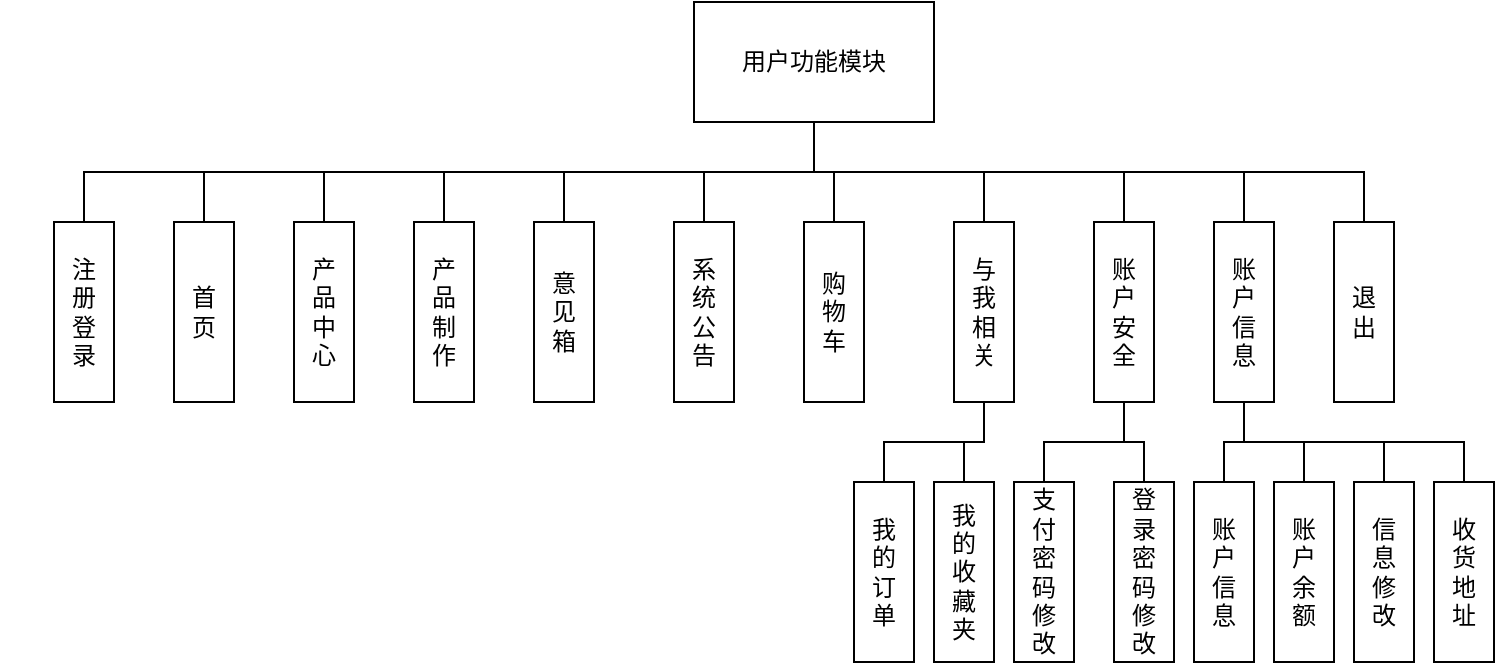 <mxfile version="17.4.6" type="github" pages="4">
  <diagram id="lKvVmat3P1DBOVGGgUVo" name="Page-1">
    <mxGraphModel dx="405" dy="1656" grid="1" gridSize="10" guides="1" tooltips="1" connect="1" arrows="1" fold="1" page="1" pageScale="1" pageWidth="827" pageHeight="1169" math="0" shadow="0">
      <root>
        <mxCell id="0" />
        <mxCell id="1" parent="0" />
        <mxCell id="-EKRYIy2UMd1qRUs1y4O-7" style="edgeStyle=none;rounded=1;orthogonalLoop=1;jettySize=auto;html=1;fontSize=13;startArrow=none;startFill=0;endArrow=diamondThin;endFill=1;strokeColor=none;strokeWidth=7;" parent="1" edge="1">
          <mxGeometry relative="1" as="geometry">
            <mxPoint x="270" y="52.782" as="targetPoint" />
            <mxPoint x="419.143" y="100" as="sourcePoint" />
          </mxGeometry>
        </mxCell>
        <mxCell id="-EKRYIy2UMd1qRUs1y4O-8" style="edgeStyle=none;rounded=1;orthogonalLoop=1;jettySize=auto;html=1;fontSize=13;startArrow=none;startFill=0;endArrow=diamondThin;endFill=1;strokeColor=none;strokeWidth=7;" parent="1" edge="1">
          <mxGeometry relative="1" as="geometry">
            <mxPoint x="230" y="250" as="targetPoint" />
            <mxPoint x="383.333" y="100" as="sourcePoint" />
          </mxGeometry>
        </mxCell>
        <mxCell id="uvIQG_34vr5-d2SeCR7y-2" value="" style="edgeStyle=elbowEdgeStyle;elbow=vertical;startArrow=none;endArrow=none;rounded=0;" parent="1" source="uvIQG_34vr5-d2SeCR7y-4" target="uvIQG_34vr5-d2SeCR7y-5" edge="1">
          <mxGeometry relative="1" as="geometry" />
        </mxCell>
        <UserObject label="用户功能模块" treeRoot="1" id="uvIQG_34vr5-d2SeCR7y-4">
          <mxCell style="whiteSpace=wrap;html=1;align=center;treeFolding=1;treeMoving=1;newEdgeStyle={&quot;edgeStyle&quot;:&quot;elbowEdgeStyle&quot;,&quot;startArrow&quot;:&quot;none&quot;,&quot;endArrow&quot;:&quot;none&quot;};" parent="1" vertex="1">
            <mxGeometry x="570" y="-50" width="120" height="60" as="geometry" />
          </mxCell>
        </UserObject>
        <mxCell id="uvIQG_34vr5-d2SeCR7y-5" value="注&lt;br&gt;册&lt;br&gt;登&lt;br&gt;录" style="whiteSpace=wrap;html=1;align=center;verticalAlign=middle;treeFolding=1;treeMoving=1;newEdgeStyle={&quot;edgeStyle&quot;:&quot;elbowEdgeStyle&quot;,&quot;startArrow&quot;:&quot;none&quot;,&quot;endArrow&quot;:&quot;none&quot;};" parent="1" vertex="1">
          <mxGeometry x="250" y="60" width="30" height="90" as="geometry" />
        </mxCell>
        <mxCell id="uvIQG_34vr5-d2SeCR7y-19" value="" style="edgeStyle=elbowEdgeStyle;elbow=vertical;startArrow=none;endArrow=none;rounded=0;" parent="1" source="uvIQG_34vr5-d2SeCR7y-4" target="uvIQG_34vr5-d2SeCR7y-20" edge="1">
          <mxGeometry relative="1" as="geometry">
            <mxPoint x="640" y="40" as="sourcePoint" />
          </mxGeometry>
        </mxCell>
        <mxCell id="uvIQG_34vr5-d2SeCR7y-20" value="首&lt;br&gt;页" style="whiteSpace=wrap;html=1;align=center;verticalAlign=middle;treeFolding=1;treeMoving=1;newEdgeStyle={&quot;edgeStyle&quot;:&quot;elbowEdgeStyle&quot;,&quot;startArrow&quot;:&quot;none&quot;,&quot;endArrow&quot;:&quot;none&quot;};" parent="1" vertex="1">
          <mxGeometry x="310" y="60" width="30" height="90" as="geometry" />
        </mxCell>
        <mxCell id="uvIQG_34vr5-d2SeCR7y-21" value="" style="edgeStyle=elbowEdgeStyle;elbow=vertical;startArrow=none;endArrow=none;rounded=0;" parent="1" source="uvIQG_34vr5-d2SeCR7y-4" target="uvIQG_34vr5-d2SeCR7y-22" edge="1">
          <mxGeometry relative="1" as="geometry">
            <mxPoint x="640" y="40" as="sourcePoint" />
          </mxGeometry>
        </mxCell>
        <mxCell id="uvIQG_34vr5-d2SeCR7y-22" value="产&lt;br&gt;品&lt;br&gt;中&lt;br&gt;心" style="whiteSpace=wrap;html=1;align=center;verticalAlign=middle;treeFolding=1;treeMoving=1;newEdgeStyle={&quot;edgeStyle&quot;:&quot;elbowEdgeStyle&quot;,&quot;startArrow&quot;:&quot;none&quot;,&quot;endArrow&quot;:&quot;none&quot;};" parent="1" vertex="1">
          <mxGeometry x="370" y="60" width="30" height="90" as="geometry" />
        </mxCell>
        <mxCell id="uvIQG_34vr5-d2SeCR7y-23" value="" style="edgeStyle=elbowEdgeStyle;elbow=vertical;startArrow=none;endArrow=none;rounded=0;" parent="1" source="uvIQG_34vr5-d2SeCR7y-4" target="uvIQG_34vr5-d2SeCR7y-24" edge="1">
          <mxGeometry relative="1" as="geometry">
            <mxPoint x="640" y="40" as="sourcePoint" />
          </mxGeometry>
        </mxCell>
        <mxCell id="uvIQG_34vr5-d2SeCR7y-24" value="产&lt;br&gt;品&lt;br&gt;制&lt;br&gt;作" style="whiteSpace=wrap;html=1;align=center;verticalAlign=middle;treeFolding=1;treeMoving=1;newEdgeStyle={&quot;edgeStyle&quot;:&quot;elbowEdgeStyle&quot;,&quot;startArrow&quot;:&quot;none&quot;,&quot;endArrow&quot;:&quot;none&quot;};" parent="1" vertex="1">
          <mxGeometry x="430" y="60" width="30" height="90" as="geometry" />
        </mxCell>
        <mxCell id="uvIQG_34vr5-d2SeCR7y-25" value="" style="edgeStyle=elbowEdgeStyle;elbow=vertical;startArrow=none;endArrow=none;rounded=0;" parent="1" source="uvIQG_34vr5-d2SeCR7y-4" target="uvIQG_34vr5-d2SeCR7y-26" edge="1">
          <mxGeometry relative="1" as="geometry">
            <mxPoint x="640" y="40" as="sourcePoint" />
          </mxGeometry>
        </mxCell>
        <mxCell id="uvIQG_34vr5-d2SeCR7y-26" value="意&lt;br&gt;见&lt;br&gt;箱" style="whiteSpace=wrap;html=1;align=center;verticalAlign=middle;treeFolding=1;treeMoving=1;newEdgeStyle={&quot;edgeStyle&quot;:&quot;elbowEdgeStyle&quot;,&quot;startArrow&quot;:&quot;none&quot;,&quot;endArrow&quot;:&quot;none&quot;};" parent="1" vertex="1">
          <mxGeometry x="490" y="60" width="30" height="90" as="geometry" />
        </mxCell>
        <mxCell id="uvIQG_34vr5-d2SeCR7y-27" value="" style="edgeStyle=elbowEdgeStyle;elbow=vertical;startArrow=none;endArrow=none;rounded=0;" parent="1" source="uvIQG_34vr5-d2SeCR7y-4" target="uvIQG_34vr5-d2SeCR7y-28" edge="1">
          <mxGeometry relative="1" as="geometry">
            <mxPoint x="640" y="40" as="sourcePoint" />
          </mxGeometry>
        </mxCell>
        <mxCell id="uvIQG_34vr5-d2SeCR7y-28" value="系&lt;br&gt;统&lt;br&gt;公&lt;br&gt;告" style="whiteSpace=wrap;html=1;align=center;verticalAlign=middle;treeFolding=1;treeMoving=1;newEdgeStyle={&quot;edgeStyle&quot;:&quot;elbowEdgeStyle&quot;,&quot;startArrow&quot;:&quot;none&quot;,&quot;endArrow&quot;:&quot;none&quot;};" parent="1" vertex="1">
          <mxGeometry x="560" y="60" width="30" height="90" as="geometry" />
        </mxCell>
        <mxCell id="uvIQG_34vr5-d2SeCR7y-29" value="" style="edgeStyle=elbowEdgeStyle;elbow=vertical;startArrow=none;endArrow=none;rounded=0;" parent="1" source="uvIQG_34vr5-d2SeCR7y-4" target="uvIQG_34vr5-d2SeCR7y-30" edge="1">
          <mxGeometry relative="1" as="geometry">
            <mxPoint x="640" y="40" as="sourcePoint" />
          </mxGeometry>
        </mxCell>
        <mxCell id="uvIQG_34vr5-d2SeCR7y-30" value="购&lt;br&gt;物&lt;br&gt;车" style="whiteSpace=wrap;html=1;align=center;verticalAlign=middle;treeFolding=1;treeMoving=1;newEdgeStyle={&quot;edgeStyle&quot;:&quot;elbowEdgeStyle&quot;,&quot;startArrow&quot;:&quot;none&quot;,&quot;endArrow&quot;:&quot;none&quot;};" parent="1" vertex="1">
          <mxGeometry x="625" y="60" width="30" height="90" as="geometry" />
        </mxCell>
        <mxCell id="uvIQG_34vr5-d2SeCR7y-31" value="" style="edgeStyle=elbowEdgeStyle;elbow=vertical;startArrow=none;endArrow=none;rounded=0;" parent="1" source="uvIQG_34vr5-d2SeCR7y-4" target="uvIQG_34vr5-d2SeCR7y-32" edge="1">
          <mxGeometry relative="1" as="geometry">
            <mxPoint x="640" y="40" as="sourcePoint" />
          </mxGeometry>
        </mxCell>
        <mxCell id="uvIQG_34vr5-d2SeCR7y-32" value="与&lt;br&gt;我&lt;br&gt;相&lt;br&gt;关" style="whiteSpace=wrap;html=1;align=center;verticalAlign=middle;treeFolding=1;treeMoving=1;newEdgeStyle={&quot;edgeStyle&quot;:&quot;elbowEdgeStyle&quot;,&quot;startArrow&quot;:&quot;none&quot;,&quot;endArrow&quot;:&quot;none&quot;};" parent="1" vertex="1">
          <mxGeometry x="700" y="60" width="30" height="90" as="geometry" />
        </mxCell>
        <mxCell id="uvIQG_34vr5-d2SeCR7y-33" value="" style="edgeStyle=elbowEdgeStyle;elbow=vertical;startArrow=none;endArrow=none;rounded=0;" parent="1" source="uvIQG_34vr5-d2SeCR7y-4" target="uvIQG_34vr5-d2SeCR7y-34" edge="1">
          <mxGeometry relative="1" as="geometry">
            <mxPoint x="640" y="40" as="sourcePoint" />
          </mxGeometry>
        </mxCell>
        <mxCell id="uvIQG_34vr5-d2SeCR7y-34" value="账&lt;br&gt;户&lt;br&gt;安&lt;br&gt;全" style="whiteSpace=wrap;html=1;align=center;verticalAlign=middle;treeFolding=1;treeMoving=1;newEdgeStyle={&quot;edgeStyle&quot;:&quot;elbowEdgeStyle&quot;,&quot;startArrow&quot;:&quot;none&quot;,&quot;endArrow&quot;:&quot;none&quot;};" parent="1" vertex="1">
          <mxGeometry x="770" y="60" width="30" height="90" as="geometry" />
        </mxCell>
        <mxCell id="uvIQG_34vr5-d2SeCR7y-35" value="" style="edgeStyle=elbowEdgeStyle;elbow=vertical;startArrow=none;endArrow=none;rounded=0;" parent="1" source="uvIQG_34vr5-d2SeCR7y-4" target="uvIQG_34vr5-d2SeCR7y-36" edge="1">
          <mxGeometry relative="1" as="geometry">
            <mxPoint x="640" y="40" as="sourcePoint" />
          </mxGeometry>
        </mxCell>
        <mxCell id="uvIQG_34vr5-d2SeCR7y-36" value="账&lt;br&gt;户&lt;br&gt;信&lt;br&gt;息" style="whiteSpace=wrap;html=1;align=center;verticalAlign=middle;treeFolding=1;treeMoving=1;newEdgeStyle={&quot;edgeStyle&quot;:&quot;elbowEdgeStyle&quot;,&quot;startArrow&quot;:&quot;none&quot;,&quot;endArrow&quot;:&quot;none&quot;};" parent="1" vertex="1">
          <mxGeometry x="830" y="60" width="30" height="90" as="geometry" />
        </mxCell>
        <mxCell id="uvIQG_34vr5-d2SeCR7y-37" value="" style="edgeStyle=elbowEdgeStyle;elbow=vertical;startArrow=none;endArrow=none;rounded=0;" parent="1" source="uvIQG_34vr5-d2SeCR7y-4" target="uvIQG_34vr5-d2SeCR7y-38" edge="1">
          <mxGeometry relative="1" as="geometry">
            <mxPoint x="640" y="40" as="sourcePoint" />
          </mxGeometry>
        </mxCell>
        <mxCell id="uvIQG_34vr5-d2SeCR7y-38" value="退&lt;br&gt;出" style="whiteSpace=wrap;html=1;align=center;verticalAlign=middle;treeFolding=1;treeMoving=1;newEdgeStyle={&quot;edgeStyle&quot;:&quot;elbowEdgeStyle&quot;,&quot;startArrow&quot;:&quot;none&quot;,&quot;endArrow&quot;:&quot;none&quot;};" parent="1" vertex="1">
          <mxGeometry x="890" y="60" width="30" height="90" as="geometry" />
        </mxCell>
        <mxCell id="uvIQG_34vr5-d2SeCR7y-46" value="" style="edgeStyle=elbowEdgeStyle;elbow=vertical;startArrow=none;endArrow=none;rounded=0;" parent="1" source="uvIQG_34vr5-d2SeCR7y-32" target="uvIQG_34vr5-d2SeCR7y-47" edge="1">
          <mxGeometry relative="1" as="geometry">
            <mxPoint x="630" y="20" as="sourcePoint" />
          </mxGeometry>
        </mxCell>
        <mxCell id="uvIQG_34vr5-d2SeCR7y-47" value="我&lt;br&gt;的&lt;br&gt;订&lt;br&gt;单" style="whiteSpace=wrap;html=1;align=center;verticalAlign=middle;treeFolding=1;treeMoving=1;newEdgeStyle={&quot;edgeStyle&quot;:&quot;elbowEdgeStyle&quot;,&quot;startArrow&quot;:&quot;none&quot;,&quot;endArrow&quot;:&quot;none&quot;};" parent="1" vertex="1">
          <mxGeometry x="650" y="190" width="30" height="90" as="geometry" />
        </mxCell>
        <mxCell id="uvIQG_34vr5-d2SeCR7y-48" value="" style="edgeStyle=elbowEdgeStyle;elbow=vertical;startArrow=none;endArrow=none;rounded=0;" parent="1" source="uvIQG_34vr5-d2SeCR7y-32" target="uvIQG_34vr5-d2SeCR7y-49" edge="1">
          <mxGeometry relative="1" as="geometry">
            <mxPoint x="630" y="150" as="sourcePoint" />
          </mxGeometry>
        </mxCell>
        <mxCell id="uvIQG_34vr5-d2SeCR7y-49" value="我&lt;br&gt;的&lt;br&gt;收&lt;br&gt;藏&lt;br&gt;夹" style="whiteSpace=wrap;html=1;align=center;verticalAlign=middle;treeFolding=1;treeMoving=1;newEdgeStyle={&quot;edgeStyle&quot;:&quot;elbowEdgeStyle&quot;,&quot;startArrow&quot;:&quot;none&quot;,&quot;endArrow&quot;:&quot;none&quot;};" parent="1" vertex="1">
          <mxGeometry x="690" y="190" width="30" height="90" as="geometry" />
        </mxCell>
        <mxCell id="uvIQG_34vr5-d2SeCR7y-50" value="" style="edgeStyle=elbowEdgeStyle;elbow=vertical;startArrow=none;endArrow=none;rounded=0;" parent="1" source="uvIQG_34vr5-d2SeCR7y-34" target="uvIQG_34vr5-d2SeCR7y-51" edge="1">
          <mxGeometry relative="1" as="geometry">
            <mxPoint x="630" y="20" as="sourcePoint" />
          </mxGeometry>
        </mxCell>
        <mxCell id="uvIQG_34vr5-d2SeCR7y-51" value="支&lt;br&gt;付&lt;br&gt;密&lt;br&gt;码&lt;br&gt;修&lt;br&gt;改" style="whiteSpace=wrap;html=1;align=center;verticalAlign=middle;treeFolding=1;treeMoving=1;newEdgeStyle={&quot;edgeStyle&quot;:&quot;elbowEdgeStyle&quot;,&quot;startArrow&quot;:&quot;none&quot;,&quot;endArrow&quot;:&quot;none&quot;};" parent="1" vertex="1">
          <mxGeometry x="730" y="190" width="30" height="90" as="geometry" />
        </mxCell>
        <mxCell id="uvIQG_34vr5-d2SeCR7y-52" value="" style="edgeStyle=elbowEdgeStyle;elbow=vertical;startArrow=none;endArrow=none;rounded=0;" parent="1" source="uvIQG_34vr5-d2SeCR7y-34" target="uvIQG_34vr5-d2SeCR7y-53" edge="1">
          <mxGeometry relative="1" as="geometry">
            <mxPoint x="705" y="150" as="sourcePoint" />
          </mxGeometry>
        </mxCell>
        <mxCell id="uvIQG_34vr5-d2SeCR7y-53" value="登&lt;br&gt;录&lt;br&gt;密&lt;br&gt;码&lt;br&gt;修&lt;br&gt;改" style="whiteSpace=wrap;html=1;align=center;verticalAlign=middle;treeFolding=1;treeMoving=1;newEdgeStyle={&quot;edgeStyle&quot;:&quot;elbowEdgeStyle&quot;,&quot;startArrow&quot;:&quot;none&quot;,&quot;endArrow&quot;:&quot;none&quot;};" parent="1" vertex="1">
          <mxGeometry x="780" y="190" width="30" height="90" as="geometry" />
        </mxCell>
        <mxCell id="uvIQG_34vr5-d2SeCR7y-55" value="" style="edgeStyle=elbowEdgeStyle;elbow=vertical;startArrow=none;endArrow=none;rounded=0;" parent="1" source="uvIQG_34vr5-d2SeCR7y-36" target="uvIQG_34vr5-d2SeCR7y-56" edge="1">
          <mxGeometry relative="1" as="geometry">
            <mxPoint x="630" y="20" as="sourcePoint" />
          </mxGeometry>
        </mxCell>
        <mxCell id="uvIQG_34vr5-d2SeCR7y-56" value="账&lt;br&gt;户&lt;br&gt;信&lt;br&gt;息" style="whiteSpace=wrap;html=1;align=center;verticalAlign=middle;treeFolding=1;treeMoving=1;newEdgeStyle={&quot;edgeStyle&quot;:&quot;elbowEdgeStyle&quot;,&quot;startArrow&quot;:&quot;none&quot;,&quot;endArrow&quot;:&quot;none&quot;};" parent="1" vertex="1">
          <mxGeometry x="820" y="190" width="30" height="90" as="geometry" />
        </mxCell>
        <mxCell id="uvIQG_34vr5-d2SeCR7y-57" value="" style="edgeStyle=elbowEdgeStyle;elbow=vertical;startArrow=none;endArrow=none;rounded=0;" parent="1" source="uvIQG_34vr5-d2SeCR7y-36" target="uvIQG_34vr5-d2SeCR7y-58" edge="1">
          <mxGeometry relative="1" as="geometry">
            <mxPoint x="775" y="150" as="sourcePoint" />
          </mxGeometry>
        </mxCell>
        <mxCell id="uvIQG_34vr5-d2SeCR7y-58" value="账&lt;br&gt;户&lt;br&gt;余&lt;br&gt;额" style="whiteSpace=wrap;html=1;align=center;verticalAlign=middle;treeFolding=1;treeMoving=1;newEdgeStyle={&quot;edgeStyle&quot;:&quot;elbowEdgeStyle&quot;,&quot;startArrow&quot;:&quot;none&quot;,&quot;endArrow&quot;:&quot;none&quot;};" parent="1" vertex="1">
          <mxGeometry x="860" y="190" width="30" height="90" as="geometry" />
        </mxCell>
        <mxCell id="uvIQG_34vr5-d2SeCR7y-59" value="" style="edgeStyle=elbowEdgeStyle;elbow=vertical;startArrow=none;endArrow=none;rounded=0;" parent="1" source="uvIQG_34vr5-d2SeCR7y-36" edge="1">
          <mxGeometry relative="1" as="geometry">
            <mxPoint x="775" y="150" as="sourcePoint" />
            <mxPoint x="955" y="190" as="targetPoint" />
          </mxGeometry>
        </mxCell>
        <mxCell id="uvIQG_34vr5-d2SeCR7y-61" value="" style="edgeStyle=elbowEdgeStyle;elbow=vertical;startArrow=none;endArrow=none;rounded=0;" parent="1" source="uvIQG_34vr5-d2SeCR7y-36" target="uvIQG_34vr5-d2SeCR7y-62" edge="1">
          <mxGeometry relative="1" as="geometry">
            <mxPoint x="775" y="150" as="sourcePoint" />
          </mxGeometry>
        </mxCell>
        <mxCell id="uvIQG_34vr5-d2SeCR7y-62" value="收&lt;br&gt;货&lt;br&gt;地&lt;br&gt;址" style="whiteSpace=wrap;html=1;align=center;verticalAlign=middle;treeFolding=1;treeMoving=1;newEdgeStyle={&quot;edgeStyle&quot;:&quot;elbowEdgeStyle&quot;,&quot;startArrow&quot;:&quot;none&quot;,&quot;endArrow&quot;:&quot;none&quot;};" parent="1" vertex="1">
          <mxGeometry x="940" y="190" width="30" height="90" as="geometry" />
        </mxCell>
        <mxCell id="uvIQG_34vr5-d2SeCR7y-63" value="" style="edgeStyle=elbowEdgeStyle;elbow=vertical;startArrow=none;endArrow=none;rounded=0;" parent="1" source="uvIQG_34vr5-d2SeCR7y-36" target="uvIQG_34vr5-d2SeCR7y-64" edge="1">
          <mxGeometry relative="1" as="geometry">
            <mxPoint x="935" y="150" as="sourcePoint" />
          </mxGeometry>
        </mxCell>
        <mxCell id="uvIQG_34vr5-d2SeCR7y-64" value="信&lt;br&gt;息&lt;br&gt;修&lt;br&gt;改" style="whiteSpace=wrap;html=1;align=center;verticalAlign=middle;treeFolding=1;treeMoving=1;newEdgeStyle={&quot;edgeStyle&quot;:&quot;elbowEdgeStyle&quot;,&quot;startArrow&quot;:&quot;none&quot;,&quot;endArrow&quot;:&quot;none&quot;};" parent="1" vertex="1">
          <mxGeometry x="900" y="190" width="30" height="90" as="geometry" />
        </mxCell>
      </root>
    </mxGraphModel>
  </diagram>
  <diagram id="P7GR-PXOhdtT1WP7j8sn" name="第 2 页">
    <mxGraphModel dx="1038" dy="491" grid="1" gridSize="10" guides="1" tooltips="1" connect="1" arrows="1" fold="1" page="1" pageScale="1" pageWidth="827" pageHeight="1169" math="0" shadow="0">
      <root>
        <mxCell id="0" />
        <mxCell id="1" parent="0" />
        <mxCell id="CInBhXZo5QnK6xgQf9Xq-3" value="" style="edgeStyle=orthogonalEdgeStyle;rounded=0;orthogonalLoop=1;jettySize=auto;html=1;" edge="1" parent="1" source="CInBhXZo5QnK6xgQf9Xq-1">
          <mxGeometry relative="1" as="geometry">
            <mxPoint x="200" y="260" as="targetPoint" />
          </mxGeometry>
        </mxCell>
        <mxCell id="CInBhXZo5QnK6xgQf9Xq-1" value="开始" style="rounded=1;whiteSpace=wrap;html=1;" vertex="1" parent="1">
          <mxGeometry x="140" y="200" width="120" height="40" as="geometry" />
        </mxCell>
        <mxCell id="CInBhXZo5QnK6xgQf9Xq-6" value="" style="edgeStyle=orthogonalEdgeStyle;rounded=0;orthogonalLoop=1;jettySize=auto;html=1;" edge="1" parent="1" source="CInBhXZo5QnK6xgQf9Xq-4" target="CInBhXZo5QnK6xgQf9Xq-5">
          <mxGeometry relative="1" as="geometry" />
        </mxCell>
        <mxCell id="CInBhXZo5QnK6xgQf9Xq-4" value="进入系统首页" style="rounded=0;whiteSpace=wrap;html=1;" vertex="1" parent="1">
          <mxGeometry x="140" y="260" width="120" height="40" as="geometry" />
        </mxCell>
        <mxCell id="CInBhXZo5QnK6xgQf9Xq-8" value="是" style="edgeStyle=orthogonalEdgeStyle;rounded=0;orthogonalLoop=1;jettySize=auto;html=1;" edge="1" parent="1" source="CInBhXZo5QnK6xgQf9Xq-5">
          <mxGeometry relative="1" as="geometry">
            <mxPoint x="200" y="390" as="targetPoint" />
            <Array as="points">
              <mxPoint x="200" y="360" />
              <mxPoint x="200" y="360" />
            </Array>
          </mxGeometry>
        </mxCell>
        <mxCell id="CInBhXZo5QnK6xgQf9Xq-12" value="否" style="edgeStyle=orthogonalEdgeStyle;rounded=0;orthogonalLoop=1;jettySize=auto;html=1;" edge="1" parent="1" source="CInBhXZo5QnK6xgQf9Xq-5">
          <mxGeometry relative="1" as="geometry">
            <mxPoint x="300" y="340" as="targetPoint" />
          </mxGeometry>
        </mxCell>
        <mxCell id="CInBhXZo5QnK6xgQf9Xq-5" value="是否为已注册用户" style="rhombus;whiteSpace=wrap;html=1;rounded=0;" vertex="1" parent="1">
          <mxGeometry x="140" y="320" width="120" height="40" as="geometry" />
        </mxCell>
        <mxCell id="CInBhXZo5QnK6xgQf9Xq-16" value="" style="edgeStyle=orthogonalEdgeStyle;rounded=0;orthogonalLoop=1;jettySize=auto;html=1;" edge="1" parent="1" source="CInBhXZo5QnK6xgQf9Xq-7" target="CInBhXZo5QnK6xgQf9Xq-15">
          <mxGeometry relative="1" as="geometry" />
        </mxCell>
        <mxCell id="CInBhXZo5QnK6xgQf9Xq-7" value="输入账号密码进行登录" style="whiteSpace=wrap;html=1;rounded=0;" vertex="1" parent="1">
          <mxGeometry x="140" y="390" width="120" height="30" as="geometry" />
        </mxCell>
        <mxCell id="CInBhXZo5QnK6xgQf9Xq-14" style="edgeStyle=orthogonalEdgeStyle;rounded=0;orthogonalLoop=1;jettySize=auto;html=1;exitX=0.5;exitY=1;exitDx=0;exitDy=0;entryX=1;entryY=0.5;entryDx=0;entryDy=0;" edge="1" parent="1" source="CInBhXZo5QnK6xgQf9Xq-11" target="CInBhXZo5QnK6xgQf9Xq-7">
          <mxGeometry relative="1" as="geometry" />
        </mxCell>
        <mxCell id="CInBhXZo5QnK6xgQf9Xq-11" value="注册" style="whiteSpace=wrap;html=1;rounded=0;" vertex="1" parent="1">
          <mxGeometry x="300" y="327.5" width="100" height="22.5" as="geometry" />
        </mxCell>
        <mxCell id="CInBhXZo5QnK6xgQf9Xq-18" value="是" style="edgeStyle=orthogonalEdgeStyle;rounded=0;orthogonalLoop=1;jettySize=auto;html=1;" edge="1" parent="1" source="CInBhXZo5QnK6xgQf9Xq-15">
          <mxGeometry relative="1" as="geometry">
            <mxPoint x="200" y="520" as="targetPoint" />
          </mxGeometry>
        </mxCell>
        <mxCell id="CInBhXZo5QnK6xgQf9Xq-20" value="否" style="edgeStyle=orthogonalEdgeStyle;rounded=0;orthogonalLoop=1;jettySize=auto;html=1;" edge="1" parent="1" source="CInBhXZo5QnK6xgQf9Xq-15" target="CInBhXZo5QnK6xgQf9Xq-19">
          <mxGeometry relative="1" as="geometry" />
        </mxCell>
        <mxCell id="CInBhXZo5QnK6xgQf9Xq-15" value="密码是否正确" style="rhombus;whiteSpace=wrap;html=1;rounded=0;" vertex="1" parent="1">
          <mxGeometry x="155" y="440" width="90" height="50" as="geometry" />
        </mxCell>
        <mxCell id="CInBhXZo5QnK6xgQf9Xq-23" value="" style="edgeStyle=orthogonalEdgeStyle;rounded=0;orthogonalLoop=1;jettySize=auto;html=1;" edge="1" parent="1" source="CInBhXZo5QnK6xgQf9Xq-17" target="CInBhXZo5QnK6xgQf9Xq-22">
          <mxGeometry relative="1" as="geometry" />
        </mxCell>
        <mxCell id="CInBhXZo5QnK6xgQf9Xq-17" value="登录成功" style="whiteSpace=wrap;html=1;rounded=0;" vertex="1" parent="1">
          <mxGeometry x="140" y="520" width="120" height="30" as="geometry" />
        </mxCell>
        <mxCell id="CInBhXZo5QnK6xgQf9Xq-21" style="edgeStyle=orthogonalEdgeStyle;rounded=0;orthogonalLoop=1;jettySize=auto;html=1;exitX=0.5;exitY=0;exitDx=0;exitDy=0;entryX=0;entryY=0.5;entryDx=0;entryDy=0;" edge="1" parent="1" source="CInBhXZo5QnK6xgQf9Xq-19" target="CInBhXZo5QnK6xgQf9Xq-7">
          <mxGeometry relative="1" as="geometry" />
        </mxCell>
        <mxCell id="CInBhXZo5QnK6xgQf9Xq-19" value="请输入正确的账号密码" style="whiteSpace=wrap;html=1;rounded=0;" vertex="1" parent="1">
          <mxGeometry y="447.5" width="120" height="35" as="geometry" />
        </mxCell>
        <mxCell id="CInBhXZo5QnK6xgQf9Xq-25" value="" style="edgeStyle=orthogonalEdgeStyle;rounded=0;orthogonalLoop=1;jettySize=auto;html=1;" edge="1" parent="1" source="CInBhXZo5QnK6xgQf9Xq-22" target="CInBhXZo5QnK6xgQf9Xq-24">
          <mxGeometry relative="1" as="geometry" />
        </mxCell>
        <mxCell id="CInBhXZo5QnK6xgQf9Xq-27" value="" style="edgeStyle=orthogonalEdgeStyle;rounded=0;orthogonalLoop=1;jettySize=auto;html=1;" edge="1" parent="1" source="CInBhXZo5QnK6xgQf9Xq-22" target="CInBhXZo5QnK6xgQf9Xq-26">
          <mxGeometry relative="1" as="geometry" />
        </mxCell>
        <mxCell id="CInBhXZo5QnK6xgQf9Xq-22" value="浏览产品" style="whiteSpace=wrap;html=1;rounded=0;" vertex="1" parent="1">
          <mxGeometry x="140" y="572" width="120" height="28" as="geometry" />
        </mxCell>
        <mxCell id="CInBhXZo5QnK6xgQf9Xq-30" value="" style="edgeStyle=orthogonalEdgeStyle;rounded=0;orthogonalLoop=1;jettySize=auto;html=1;" edge="1" parent="1" source="CInBhXZo5QnK6xgQf9Xq-24" target="CInBhXZo5QnK6xgQf9Xq-29">
          <mxGeometry relative="1" as="geometry" />
        </mxCell>
        <mxCell id="CInBhXZo5QnK6xgQf9Xq-24" value="产品推荐" style="whiteSpace=wrap;html=1;rounded=0;" vertex="1" parent="1">
          <mxGeometry x="70" y="664" width="120" height="36" as="geometry" />
        </mxCell>
        <mxCell id="CInBhXZo5QnK6xgQf9Xq-31" style="edgeStyle=orthogonalEdgeStyle;rounded=0;orthogonalLoop=1;jettySize=auto;html=1;exitX=0.5;exitY=1;exitDx=0;exitDy=0;entryX=0.5;entryY=0;entryDx=0;entryDy=0;" edge="1" parent="1" source="CInBhXZo5QnK6xgQf9Xq-26" target="CInBhXZo5QnK6xgQf9Xq-29">
          <mxGeometry relative="1" as="geometry">
            <mxPoint x="220" y="720" as="targetPoint" />
          </mxGeometry>
        </mxCell>
        <mxCell id="CInBhXZo5QnK6xgQf9Xq-26" value="分类检索" style="whiteSpace=wrap;html=1;rounded=0;" vertex="1" parent="1">
          <mxGeometry x="220" y="664" width="120" height="36" as="geometry" />
        </mxCell>
        <mxCell id="CInBhXZo5QnK6xgQf9Xq-33" value="" style="edgeStyle=orthogonalEdgeStyle;rounded=0;orthogonalLoop=1;jettySize=auto;html=1;" edge="1" parent="1" source="CInBhXZo5QnK6xgQf9Xq-29" target="CInBhXZo5QnK6xgQf9Xq-32">
          <mxGeometry relative="1" as="geometry" />
        </mxCell>
        <mxCell id="CInBhXZo5QnK6xgQf9Xq-29" value="选择商品" style="whiteSpace=wrap;html=1;rounded=0;" vertex="1" parent="1">
          <mxGeometry x="150" y="740" width="120" height="30" as="geometry" />
        </mxCell>
        <mxCell id="CInBhXZo5QnK6xgQf9Xq-35" value="" style="edgeStyle=orthogonalEdgeStyle;rounded=0;orthogonalLoop=1;jettySize=auto;html=1;" edge="1" parent="1" source="CInBhXZo5QnK6xgQf9Xq-32" target="CInBhXZo5QnK6xgQf9Xq-34">
          <mxGeometry relative="1" as="geometry" />
        </mxCell>
        <mxCell id="CInBhXZo5QnK6xgQf9Xq-32" value="加入购物车" style="whiteSpace=wrap;html=1;rounded=0;" vertex="1" parent="1">
          <mxGeometry x="150" y="800" width="120" height="30" as="geometry" />
        </mxCell>
        <mxCell id="CInBhXZo5QnK6xgQf9Xq-36" value="是" style="edgeStyle=orthogonalEdgeStyle;rounded=0;orthogonalLoop=1;jettySize=auto;html=1;exitX=0;exitY=0.5;exitDx=0;exitDy=0;entryX=0;entryY=0.5;entryDx=0;entryDy=0;" edge="1" parent="1" source="CInBhXZo5QnK6xgQf9Xq-34" target="CInBhXZo5QnK6xgQf9Xq-22">
          <mxGeometry relative="1" as="geometry">
            <Array as="points">
              <mxPoint x="40" y="888" />
              <mxPoint x="40" y="586" />
            </Array>
          </mxGeometry>
        </mxCell>
        <mxCell id="CInBhXZo5QnK6xgQf9Xq-38" value="否" style="edgeStyle=orthogonalEdgeStyle;rounded=0;orthogonalLoop=1;jettySize=auto;html=1;" edge="1" parent="1" source="CInBhXZo5QnK6xgQf9Xq-34" target="CInBhXZo5QnK6xgQf9Xq-37">
          <mxGeometry relative="1" as="geometry">
            <Array as="points">
              <mxPoint x="210" y="940" />
              <mxPoint x="210" y="940" />
            </Array>
          </mxGeometry>
        </mxCell>
        <mxCell id="CInBhXZo5QnK6xgQf9Xq-34" value="继续购物" style="rhombus;whiteSpace=wrap;html=1;rounded=0;" vertex="1" parent="1">
          <mxGeometry x="170" y="860" width="80" height="55" as="geometry" />
        </mxCell>
        <mxCell id="CInBhXZo5QnK6xgQf9Xq-40" value="" style="edgeStyle=orthogonalEdgeStyle;rounded=0;orthogonalLoop=1;jettySize=auto;html=1;" edge="1" parent="1" source="CInBhXZo5QnK6xgQf9Xq-37" target="CInBhXZo5QnK6xgQf9Xq-39">
          <mxGeometry relative="1" as="geometry" />
        </mxCell>
        <mxCell id="CInBhXZo5QnK6xgQf9Xq-37" value="结算" style="whiteSpace=wrap;html=1;rounded=0;" vertex="1" parent="1">
          <mxGeometry x="155" y="950" width="120" height="30" as="geometry" />
        </mxCell>
        <mxCell id="CInBhXZo5QnK6xgQf9Xq-42" value="" style="edgeStyle=orthogonalEdgeStyle;rounded=0;orthogonalLoop=1;jettySize=auto;html=1;" edge="1" parent="1" source="CInBhXZo5QnK6xgQf9Xq-39" target="CInBhXZo5QnK6xgQf9Xq-41">
          <mxGeometry relative="1" as="geometry" />
        </mxCell>
        <mxCell id="CInBhXZo5QnK6xgQf9Xq-39" value="选择收货信息" style="whiteSpace=wrap;html=1;rounded=0;" vertex="1" parent="1">
          <mxGeometry x="155" y="1010" width="120" height="30" as="geometry" />
        </mxCell>
        <mxCell id="CInBhXZo5QnK6xgQf9Xq-44" value="" style="edgeStyle=orthogonalEdgeStyle;rounded=0;orthogonalLoop=1;jettySize=auto;html=1;" edge="1" parent="1" source="CInBhXZo5QnK6xgQf9Xq-41" target="CInBhXZo5QnK6xgQf9Xq-43">
          <mxGeometry relative="1" as="geometry" />
        </mxCell>
        <mxCell id="CInBhXZo5QnK6xgQf9Xq-41" value="提交订单" style="whiteSpace=wrap;html=1;rounded=0;" vertex="1" parent="1">
          <mxGeometry x="155" y="1060" width="120" height="30" as="geometry" />
        </mxCell>
        <mxCell id="CInBhXZo5QnK6xgQf9Xq-46" value="" style="edgeStyle=orthogonalEdgeStyle;rounded=0;orthogonalLoop=1;jettySize=auto;html=1;" edge="1" parent="1" source="CInBhXZo5QnK6xgQf9Xq-43" target="CInBhXZo5QnK6xgQf9Xq-45">
          <mxGeometry relative="1" as="geometry" />
        </mxCell>
        <mxCell id="CInBhXZo5QnK6xgQf9Xq-43" value="支付" style="whiteSpace=wrap;html=1;rounded=0;" vertex="1" parent="1">
          <mxGeometry x="155" y="1109" width="120" height="31" as="geometry" />
        </mxCell>
        <mxCell id="CInBhXZo5QnK6xgQf9Xq-48" value="" style="edgeStyle=orthogonalEdgeStyle;rounded=0;orthogonalLoop=1;jettySize=auto;html=1;" edge="1" parent="1" source="CInBhXZo5QnK6xgQf9Xq-45">
          <mxGeometry relative="1" as="geometry">
            <mxPoint x="215" y="1230" as="targetPoint" />
          </mxGeometry>
        </mxCell>
        <mxCell id="CInBhXZo5QnK6xgQf9Xq-45" value="查看订单信息" style="whiteSpace=wrap;html=1;rounded=0;" vertex="1" parent="1">
          <mxGeometry x="155" y="1160" width="120" height="30" as="geometry" />
        </mxCell>
        <mxCell id="CInBhXZo5QnK6xgQf9Xq-49" value="结束" style="rounded=1;whiteSpace=wrap;html=1;" vertex="1" parent="1">
          <mxGeometry x="160" y="1230" width="120" height="30" as="geometry" />
        </mxCell>
      </root>
    </mxGraphModel>
  </diagram>
  <diagram id="exBJuXeEzXhmrILuNiG-" name="第 3 页">
    <mxGraphModel dx="1038" dy="491" grid="1" gridSize="10" guides="1" tooltips="1" connect="1" arrows="1" fold="1" page="1" pageScale="1" pageWidth="827" pageHeight="1169" math="0" shadow="0">
      <root>
        <mxCell id="0" />
        <mxCell id="1" parent="0" />
        <mxCell id="Xr1s0ICqUL2DLYhPo4wc-3" value="" style="edgeStyle=orthogonalEdgeStyle;rounded=0;orthogonalLoop=1;jettySize=auto;html=1;" edge="1" parent="1" source="Xr1s0ICqUL2DLYhPo4wc-1">
          <mxGeometry relative="1" as="geometry">
            <mxPoint x="170" y="110" as="targetPoint" />
          </mxGeometry>
        </mxCell>
        <mxCell id="Xr1s0ICqUL2DLYhPo4wc-1" value="开始" style="rounded=1;whiteSpace=wrap;html=1;" vertex="1" parent="1">
          <mxGeometry x="110" y="20" width="120" height="60" as="geometry" />
        </mxCell>
        <mxCell id="Xr1s0ICqUL2DLYhPo4wc-5" value="" style="edgeStyle=orthogonalEdgeStyle;rounded=0;orthogonalLoop=1;jettySize=auto;html=1;" edge="1" parent="1">
          <mxGeometry relative="1" as="geometry">
            <mxPoint x="170" y="170" as="sourcePoint" />
            <mxPoint x="170" y="220" as="targetPoint" />
          </mxGeometry>
        </mxCell>
        <mxCell id="Xr1s0ICqUL2DLYhPo4wc-10" value="结束" style="rounded=1;whiteSpace=wrap;html=1;" vertex="1" parent="1">
          <mxGeometry x="110" y="540" width="120" height="60" as="geometry" />
        </mxCell>
        <mxCell id="Xr1s0ICqUL2DLYhPo4wc-11" value="进入登录页面" style="rounded=0;whiteSpace=wrap;html=1;" vertex="1" parent="1">
          <mxGeometry x="110" y="110" width="120" height="60" as="geometry" />
        </mxCell>
        <mxCell id="Xr1s0ICqUL2DLYhPo4wc-15" value="" style="edgeStyle=orthogonalEdgeStyle;rounded=0;orthogonalLoop=1;jettySize=auto;html=1;" edge="1" parent="1" source="Xr1s0ICqUL2DLYhPo4wc-12" target="Xr1s0ICqUL2DLYhPo4wc-14">
          <mxGeometry relative="1" as="geometry" />
        </mxCell>
        <mxCell id="Xr1s0ICqUL2DLYhPo4wc-12" value="&#xa;&#xa;&lt;span style=&quot;color: rgb(0, 0, 0); font-family: helvetica; font-size: 12px; font-style: normal; font-weight: 400; letter-spacing: normal; text-align: center; text-indent: 0px; text-transform: none; word-spacing: 0px; background-color: rgb(248, 249, 250); display: inline; float: none;&quot;&gt;输入账号和密码&lt;/span&gt;&#xa;&#xa;" style="rounded=0;whiteSpace=wrap;html=1;" vertex="1" parent="1">
          <mxGeometry x="110" y="200" width="120" height="60" as="geometry" />
        </mxCell>
        <mxCell id="Xr1s0ICqUL2DLYhPo4wc-17" value="是" style="edgeStyle=orthogonalEdgeStyle;rounded=0;orthogonalLoop=1;jettySize=auto;html=1;" edge="1" parent="1" source="Xr1s0ICqUL2DLYhPo4wc-14" target="Xr1s0ICqUL2DLYhPo4wc-16">
          <mxGeometry relative="1" as="geometry" />
        </mxCell>
        <mxCell id="Xr1s0ICqUL2DLYhPo4wc-21" value="" style="edgeStyle=orthogonalEdgeStyle;rounded=0;orthogonalLoop=1;jettySize=auto;html=1;" edge="1" parent="1" source="Xr1s0ICqUL2DLYhPo4wc-14" target="Xr1s0ICqUL2DLYhPo4wc-20">
          <mxGeometry relative="1" as="geometry" />
        </mxCell>
        <mxCell id="Xr1s0ICqUL2DLYhPo4wc-22" value="否" style="edgeLabel;html=1;align=center;verticalAlign=middle;resizable=0;points=[];" vertex="1" connectable="0" parent="Xr1s0ICqUL2DLYhPo4wc-21">
          <mxGeometry x="-0.063" y="-3" relative="1" as="geometry">
            <mxPoint as="offset" />
          </mxGeometry>
        </mxCell>
        <mxCell id="Xr1s0ICqUL2DLYhPo4wc-14" value="是否是管理员" style="rhombus;whiteSpace=wrap;html=1;rounded=0;" vertex="1" parent="1">
          <mxGeometry x="120" y="290" width="100" height="80" as="geometry" />
        </mxCell>
        <mxCell id="Xr1s0ICqUL2DLYhPo4wc-18" value="是" style="edgeStyle=orthogonalEdgeStyle;rounded=0;orthogonalLoop=1;jettySize=auto;html=1;" edge="1" parent="1" source="Xr1s0ICqUL2DLYhPo4wc-16" target="Xr1s0ICqUL2DLYhPo4wc-10">
          <mxGeometry relative="1" as="geometry" />
        </mxCell>
        <mxCell id="Xr1s0ICqUL2DLYhPo4wc-24" value="否" style="edgeStyle=orthogonalEdgeStyle;rounded=0;orthogonalLoop=1;jettySize=auto;html=1;exitX=0;exitY=0.5;exitDx=0;exitDy=0;entryX=0;entryY=0.5;entryDx=0;entryDy=0;" edge="1" parent="1" source="Xr1s0ICqUL2DLYhPo4wc-16" target="Xr1s0ICqUL2DLYhPo4wc-12">
          <mxGeometry relative="1" as="geometry">
            <Array as="points">
              <mxPoint x="70" y="440" />
              <mxPoint x="70" y="230" />
            </Array>
          </mxGeometry>
        </mxCell>
        <mxCell id="Xr1s0ICqUL2DLYhPo4wc-16" value="账号密码是否正确" style="rhombus;whiteSpace=wrap;html=1;rounded=0;" vertex="1" parent="1">
          <mxGeometry x="115" y="400" width="110" height="80" as="geometry" />
        </mxCell>
        <mxCell id="Xr1s0ICqUL2DLYhPo4wc-23" style="edgeStyle=orthogonalEdgeStyle;rounded=0;orthogonalLoop=1;jettySize=auto;html=1;exitX=0.5;exitY=1;exitDx=0;exitDy=0;entryX=0.5;entryY=0;entryDx=0;entryDy=0;" edge="1" parent="1" source="Xr1s0ICqUL2DLYhPo4wc-20" target="Xr1s0ICqUL2DLYhPo4wc-10">
          <mxGeometry relative="1" as="geometry" />
        </mxCell>
        <mxCell id="Xr1s0ICqUL2DLYhPo4wc-20" value="没有进入系统的权限" style="whiteSpace=wrap;html=1;rounded=0;" vertex="1" parent="1">
          <mxGeometry x="300" y="420" width="120" height="60" as="geometry" />
        </mxCell>
      </root>
    </mxGraphModel>
  </diagram>
  <diagram id="C4YLwrpU7RZkeulmvrtv" name="第 4 页">
    <mxGraphModel dx="1038" dy="491" grid="1" gridSize="10" guides="1" tooltips="1" connect="1" arrows="1" fold="1" page="1" pageScale="1" pageWidth="827" pageHeight="1169" math="0" shadow="0">
      <root>
        <mxCell id="0" />
        <mxCell id="1" parent="0" />
        <mxCell id="MYtKVcVVS0KFHCD73BM6-1" value="" style="rounded=1;whiteSpace=wrap;html=1;" vertex="1" parent="1">
          <mxGeometry x="260" y="20" width="120" height="60" as="geometry" />
        </mxCell>
      </root>
    </mxGraphModel>
  </diagram>
</mxfile>
